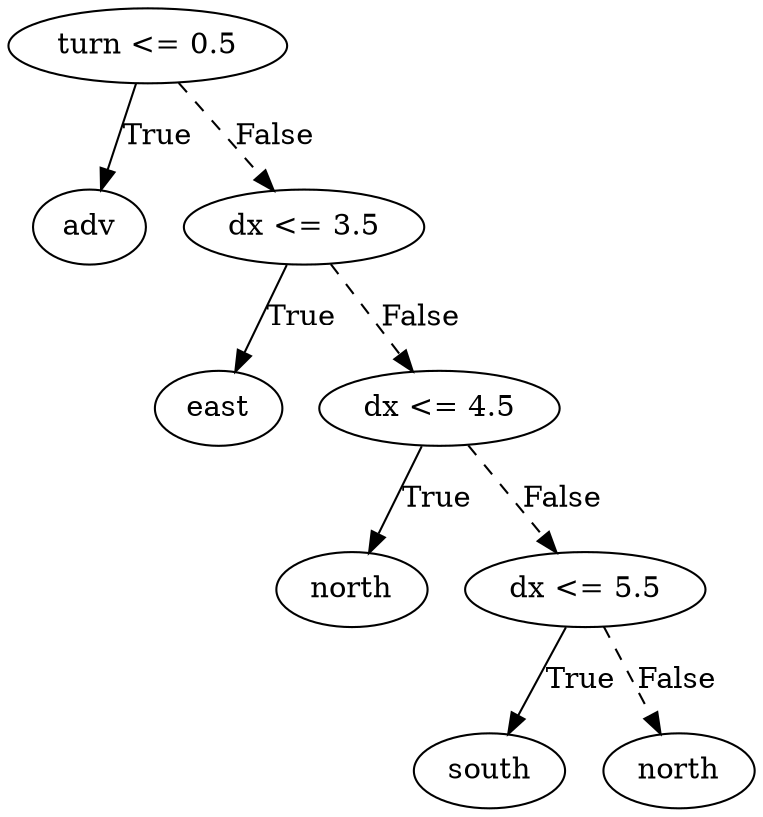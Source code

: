 digraph {
0 [label="turn <= 0.5"];
1 [label="adv"];
0 -> 1 [label="True"];
2 [label="dx <= 3.5"];
3 [label="east"];
2 -> 3 [label="True"];
4 [label="dx <= 4.5"];
5 [label="north"];
4 -> 5 [label="True"];
6 [label="dx <= 5.5"];
7 [label="south"];
6 -> 7 [label="True"];
8 [label="north"];
6 -> 8 [style="dashed", label="False"];
4 -> 6 [style="dashed", label="False"];
2 -> 4 [style="dashed", label="False"];
0 -> 2 [style="dashed", label="False"];

}